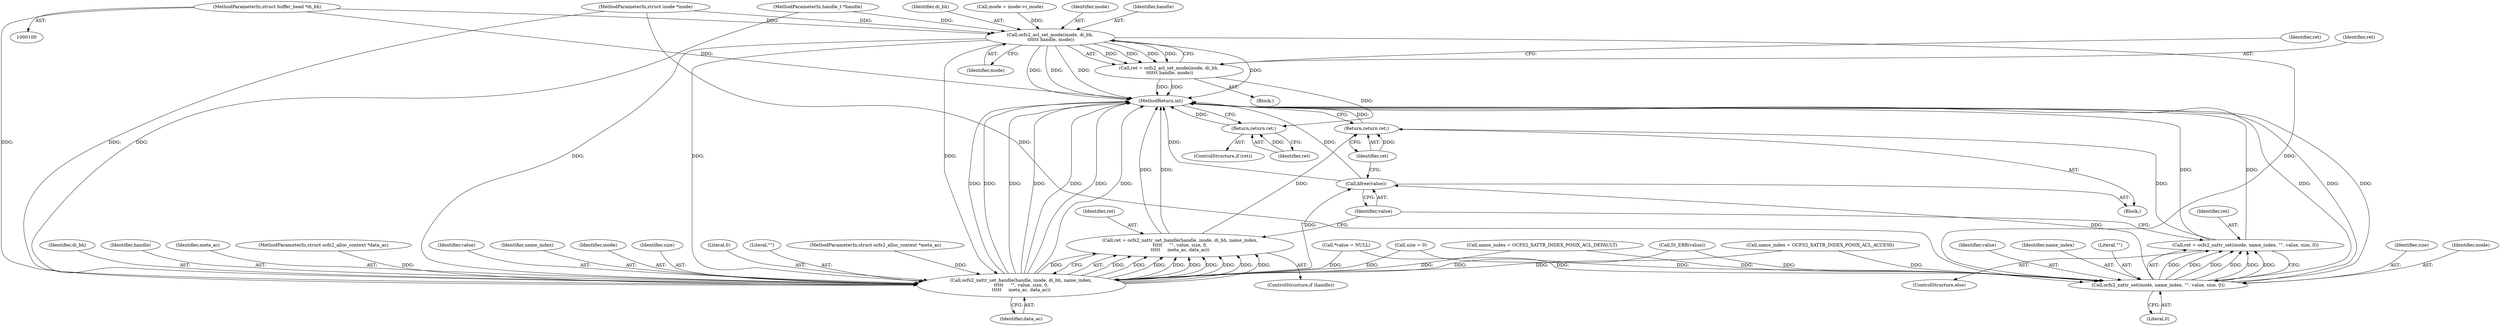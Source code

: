 digraph "0_linux_073931017b49d9458aa351605b43a7e34598caef_9@pointer" {
"1000103" [label="(MethodParameterIn,struct buffer_head *di_bh)"];
"1000164" [label="(Call,ocfs2_acl_set_mode(inode, di_bh,\n \t\t\t\t\t\t handle, mode))"];
"1000162" [label="(Call,ret = ocfs2_acl_set_mode(inode, di_bh,\n \t\t\t\t\t\t handle, mode))"];
"1000171" [label="(Return,return ret;)"];
"1000216" [label="(Call,ocfs2_xattr_set_handle(handle, inode, di_bh, name_index,\n\t\t\t\t\t     \"\", value, size, 0,\n\t\t\t\t\t     meta_ac, data_ac))"];
"1000214" [label="(Call,ret = ocfs2_xattr_set_handle(handle, inode, di_bh, name_index,\n\t\t\t\t\t     \"\", value, size, 0,\n\t\t\t\t\t     meta_ac, data_ac))"];
"1000239" [label="(Return,return ret;)"];
"1000237" [label="(Call,kfree(value))"];
"1000230" [label="(Call,ocfs2_xattr_set(inode, name_index, \"\", value, size, 0))"];
"1000228" [label="(Call,ret = ocfs2_xattr_set(inode, name_index, \"\", value, size, 0))"];
"1000166" [label="(Identifier,di_bh)"];
"1000217" [label="(Identifier,handle)"];
"1000240" [label="(Identifier,ret)"];
"1000224" [label="(Literal,0)"];
"1000219" [label="(Identifier,di_bh)"];
"1000138" [label="(Call,mode = inode->i_mode)"];
"1000103" [label="(MethodParameterIn,struct buffer_head *di_bh)"];
"1000163" [label="(Identifier,ret)"];
"1000111" [label="(Call,*value = NULL)"];
"1000225" [label="(Identifier,meta_ac)"];
"1000115" [label="(Call,size = 0)"];
"1000215" [label="(Identifier,ret)"];
"1000175" [label="(Call,name_index = OCFS2_XATTR_INDEX_POSIX_ACL_DEFAULT)"];
"1000162" [label="(Call,ret = ocfs2_acl_set_mode(inode, di_bh,\n \t\t\t\t\t\t handle, mode))"];
"1000108" [label="(Block,)"];
"1000232" [label="(Identifier,name_index)"];
"1000169" [label="(ControlStructure,if (ret))"];
"1000214" [label="(Call,ret = ocfs2_xattr_set_handle(handle, inode, di_bh, name_index,\n\t\t\t\t\t     \"\", value, size, 0,\n\t\t\t\t\t     meta_ac, data_ac))"];
"1000216" [label="(Call,ocfs2_xattr_set_handle(handle, inode, di_bh, name_index,\n\t\t\t\t\t     \"\", value, size, 0,\n\t\t\t\t\t     meta_ac, data_ac))"];
"1000136" [label="(Block,)"];
"1000107" [label="(MethodParameterIn,struct ocfs2_alloc_context *data_ac)"];
"1000170" [label="(Identifier,ret)"];
"1000229" [label="(Identifier,ret)"];
"1000236" [label="(Literal,0)"];
"1000165" [label="(Identifier,inode)"];
"1000168" [label="(Identifier,mode)"];
"1000167" [label="(Identifier,handle)"];
"1000205" [label="(Call,IS_ERR(value))"];
"1000131" [label="(Call,name_index = OCFS2_XATTR_INDEX_POSIX_ACL_ACCESS)"];
"1000239" [label="(Return,return ret;)"];
"1000230" [label="(Call,ocfs2_xattr_set(inode, name_index, \"\", value, size, 0))"];
"1000102" [label="(MethodParameterIn,struct inode *inode)"];
"1000164" [label="(Call,ocfs2_acl_set_mode(inode, di_bh,\n \t\t\t\t\t\t handle, mode))"];
"1000172" [label="(Identifier,ret)"];
"1000222" [label="(Identifier,value)"];
"1000241" [label="(MethodReturn,int)"];
"1000233" [label="(Literal,\"\")"];
"1000220" [label="(Identifier,name_index)"];
"1000238" [label="(Identifier,value)"];
"1000227" [label="(ControlStructure,else)"];
"1000218" [label="(Identifier,inode)"];
"1000223" [label="(Identifier,size)"];
"1000101" [label="(MethodParameterIn,handle_t *handle)"];
"1000212" [label="(ControlStructure,if (handle))"];
"1000221" [label="(Literal,\"\")"];
"1000235" [label="(Identifier,size)"];
"1000106" [label="(MethodParameterIn,struct ocfs2_alloc_context *meta_ac)"];
"1000237" [label="(Call,kfree(value))"];
"1000228" [label="(Call,ret = ocfs2_xattr_set(inode, name_index, \"\", value, size, 0))"];
"1000226" [label="(Identifier,data_ac)"];
"1000171" [label="(Return,return ret;)"];
"1000231" [label="(Identifier,inode)"];
"1000234" [label="(Identifier,value)"];
"1000103" -> "1000100"  [label="AST: "];
"1000103" -> "1000241"  [label="DDG: "];
"1000103" -> "1000164"  [label="DDG: "];
"1000103" -> "1000216"  [label="DDG: "];
"1000164" -> "1000162"  [label="AST: "];
"1000164" -> "1000168"  [label="CFG: "];
"1000165" -> "1000164"  [label="AST: "];
"1000166" -> "1000164"  [label="AST: "];
"1000167" -> "1000164"  [label="AST: "];
"1000168" -> "1000164"  [label="AST: "];
"1000162" -> "1000164"  [label="CFG: "];
"1000164" -> "1000241"  [label="DDG: "];
"1000164" -> "1000241"  [label="DDG: "];
"1000164" -> "1000241"  [label="DDG: "];
"1000164" -> "1000241"  [label="DDG: "];
"1000164" -> "1000162"  [label="DDG: "];
"1000164" -> "1000162"  [label="DDG: "];
"1000164" -> "1000162"  [label="DDG: "];
"1000164" -> "1000162"  [label="DDG: "];
"1000102" -> "1000164"  [label="DDG: "];
"1000101" -> "1000164"  [label="DDG: "];
"1000138" -> "1000164"  [label="DDG: "];
"1000164" -> "1000216"  [label="DDG: "];
"1000164" -> "1000216"  [label="DDG: "];
"1000164" -> "1000216"  [label="DDG: "];
"1000164" -> "1000230"  [label="DDG: "];
"1000162" -> "1000136"  [label="AST: "];
"1000163" -> "1000162"  [label="AST: "];
"1000170" -> "1000162"  [label="CFG: "];
"1000162" -> "1000241"  [label="DDG: "];
"1000162" -> "1000241"  [label="DDG: "];
"1000162" -> "1000171"  [label="DDG: "];
"1000171" -> "1000169"  [label="AST: "];
"1000171" -> "1000172"  [label="CFG: "];
"1000172" -> "1000171"  [label="AST: "];
"1000241" -> "1000171"  [label="CFG: "];
"1000171" -> "1000241"  [label="DDG: "];
"1000172" -> "1000171"  [label="DDG: "];
"1000216" -> "1000214"  [label="AST: "];
"1000216" -> "1000226"  [label="CFG: "];
"1000217" -> "1000216"  [label="AST: "];
"1000218" -> "1000216"  [label="AST: "];
"1000219" -> "1000216"  [label="AST: "];
"1000220" -> "1000216"  [label="AST: "];
"1000221" -> "1000216"  [label="AST: "];
"1000222" -> "1000216"  [label="AST: "];
"1000223" -> "1000216"  [label="AST: "];
"1000224" -> "1000216"  [label="AST: "];
"1000225" -> "1000216"  [label="AST: "];
"1000226" -> "1000216"  [label="AST: "];
"1000214" -> "1000216"  [label="CFG: "];
"1000216" -> "1000241"  [label="DDG: "];
"1000216" -> "1000241"  [label="DDG: "];
"1000216" -> "1000241"  [label="DDG: "];
"1000216" -> "1000241"  [label="DDG: "];
"1000216" -> "1000241"  [label="DDG: "];
"1000216" -> "1000241"  [label="DDG: "];
"1000216" -> "1000241"  [label="DDG: "];
"1000216" -> "1000214"  [label="DDG: "];
"1000216" -> "1000214"  [label="DDG: "];
"1000216" -> "1000214"  [label="DDG: "];
"1000216" -> "1000214"  [label="DDG: "];
"1000216" -> "1000214"  [label="DDG: "];
"1000216" -> "1000214"  [label="DDG: "];
"1000216" -> "1000214"  [label="DDG: "];
"1000216" -> "1000214"  [label="DDG: "];
"1000216" -> "1000214"  [label="DDG: "];
"1000216" -> "1000214"  [label="DDG: "];
"1000101" -> "1000216"  [label="DDG: "];
"1000102" -> "1000216"  [label="DDG: "];
"1000131" -> "1000216"  [label="DDG: "];
"1000175" -> "1000216"  [label="DDG: "];
"1000205" -> "1000216"  [label="DDG: "];
"1000111" -> "1000216"  [label="DDG: "];
"1000115" -> "1000216"  [label="DDG: "];
"1000106" -> "1000216"  [label="DDG: "];
"1000107" -> "1000216"  [label="DDG: "];
"1000216" -> "1000237"  [label="DDG: "];
"1000214" -> "1000212"  [label="AST: "];
"1000215" -> "1000214"  [label="AST: "];
"1000238" -> "1000214"  [label="CFG: "];
"1000214" -> "1000241"  [label="DDG: "];
"1000214" -> "1000241"  [label="DDG: "];
"1000214" -> "1000239"  [label="DDG: "];
"1000239" -> "1000108"  [label="AST: "];
"1000239" -> "1000240"  [label="CFG: "];
"1000240" -> "1000239"  [label="AST: "];
"1000241" -> "1000239"  [label="CFG: "];
"1000239" -> "1000241"  [label="DDG: "];
"1000240" -> "1000239"  [label="DDG: "];
"1000228" -> "1000239"  [label="DDG: "];
"1000237" -> "1000108"  [label="AST: "];
"1000237" -> "1000238"  [label="CFG: "];
"1000238" -> "1000237"  [label="AST: "];
"1000240" -> "1000237"  [label="CFG: "];
"1000237" -> "1000241"  [label="DDG: "];
"1000237" -> "1000241"  [label="DDG: "];
"1000230" -> "1000237"  [label="DDG: "];
"1000230" -> "1000228"  [label="AST: "];
"1000230" -> "1000236"  [label="CFG: "];
"1000231" -> "1000230"  [label="AST: "];
"1000232" -> "1000230"  [label="AST: "];
"1000233" -> "1000230"  [label="AST: "];
"1000234" -> "1000230"  [label="AST: "];
"1000235" -> "1000230"  [label="AST: "];
"1000236" -> "1000230"  [label="AST: "];
"1000228" -> "1000230"  [label="CFG: "];
"1000230" -> "1000241"  [label="DDG: "];
"1000230" -> "1000241"  [label="DDG: "];
"1000230" -> "1000241"  [label="DDG: "];
"1000230" -> "1000228"  [label="DDG: "];
"1000230" -> "1000228"  [label="DDG: "];
"1000230" -> "1000228"  [label="DDG: "];
"1000230" -> "1000228"  [label="DDG: "];
"1000230" -> "1000228"  [label="DDG: "];
"1000230" -> "1000228"  [label="DDG: "];
"1000102" -> "1000230"  [label="DDG: "];
"1000131" -> "1000230"  [label="DDG: "];
"1000175" -> "1000230"  [label="DDG: "];
"1000205" -> "1000230"  [label="DDG: "];
"1000111" -> "1000230"  [label="DDG: "];
"1000115" -> "1000230"  [label="DDG: "];
"1000228" -> "1000227"  [label="AST: "];
"1000229" -> "1000228"  [label="AST: "];
"1000238" -> "1000228"  [label="CFG: "];
"1000228" -> "1000241"  [label="DDG: "];
"1000228" -> "1000241"  [label="DDG: "];
}
